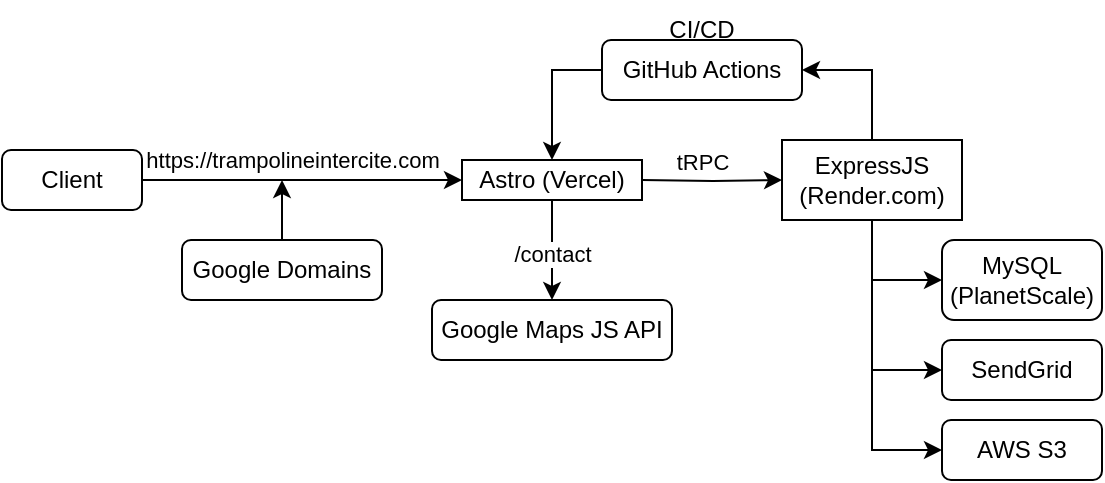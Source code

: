 <mxfile version="20.4.0" type="device"><diagram id="rO8_3sUU8VijhXjaB0Oa" name="Page-1"><mxGraphModel dx="985" dy="603" grid="1" gridSize="10" guides="1" tooltips="1" connect="1" arrows="1" fold="1" page="1" pageScale="1" pageWidth="827" pageHeight="1169" math="0" shadow="0"><root><mxCell id="0"/><mxCell id="1" parent="0"/><mxCell id="lFnFCqlpk62FuxMaXbhQ-1" value="Astro (Vercel)" style="rounded=0;whiteSpace=wrap;html=1;" vertex="1" parent="1"><mxGeometry x="369" y="180" width="90" height="20" as="geometry"/></mxCell><mxCell id="lFnFCqlpk62FuxMaXbhQ-2" style="edgeStyle=orthogonalEdgeStyle;rounded=0;orthogonalLoop=1;jettySize=auto;html=1;entryX=0.5;entryY=0;entryDx=0;entryDy=0;exitX=0.5;exitY=1;exitDx=0;exitDy=0;" edge="1" parent="1" source="lFnFCqlpk62FuxMaXbhQ-1" target="lFnFCqlpk62FuxMaXbhQ-13"><mxGeometry relative="1" as="geometry"><mxPoint x="409" y="240" as="sourcePoint"/></mxGeometry></mxCell><mxCell id="lFnFCqlpk62FuxMaXbhQ-3" value="/contact" style="edgeLabel;html=1;align=center;verticalAlign=middle;resizable=0;points=[];" vertex="1" connectable="0" parent="lFnFCqlpk62FuxMaXbhQ-2"><mxGeometry x="-0.227" relative="1" as="geometry"><mxPoint y="7" as="offset"/></mxGeometry></mxCell><mxCell id="lFnFCqlpk62FuxMaXbhQ-10" style="edgeStyle=orthogonalEdgeStyle;rounded=0;orthogonalLoop=1;jettySize=auto;html=1;entryX=0;entryY=0.5;entryDx=0;entryDy=0;" edge="1" parent="1" source="lFnFCqlpk62FuxMaXbhQ-12" target="lFnFCqlpk62FuxMaXbhQ-1"><mxGeometry relative="1" as="geometry"/></mxCell><mxCell id="lFnFCqlpk62FuxMaXbhQ-11" value="https://trampolineintercite.com" style="edgeLabel;html=1;align=center;verticalAlign=middle;resizable=0;points=[];" vertex="1" connectable="0" parent="lFnFCqlpk62FuxMaXbhQ-10"><mxGeometry x="-0.35" y="1" relative="1" as="geometry"><mxPoint x="23" y="-9" as="offset"/></mxGeometry></mxCell><mxCell id="lFnFCqlpk62FuxMaXbhQ-12" value="Client" style="rounded=1;whiteSpace=wrap;html=1;" vertex="1" parent="1"><mxGeometry x="139" y="175" width="70" height="30" as="geometry"/></mxCell><mxCell id="lFnFCqlpk62FuxMaXbhQ-13" value="Google Maps JS API" style="rounded=1;whiteSpace=wrap;html=1;" vertex="1" parent="1"><mxGeometry x="354" y="250" width="120" height="30" as="geometry"/></mxCell><mxCell id="lFnFCqlpk62FuxMaXbhQ-14" value="SendGrid" style="rounded=1;whiteSpace=wrap;html=1;" vertex="1" parent="1"><mxGeometry x="609" y="270" width="80" height="30" as="geometry"/></mxCell><mxCell id="lFnFCqlpk62FuxMaXbhQ-15" value="MySQL&lt;br&gt;(PlanetScale)" style="rounded=1;whiteSpace=wrap;html=1;" vertex="1" parent="1"><mxGeometry x="609" y="220" width="80" height="40" as="geometry"/></mxCell><mxCell id="lFnFCqlpk62FuxMaXbhQ-16" style="edgeStyle=orthogonalEdgeStyle;rounded=0;orthogonalLoop=1;jettySize=auto;html=1;" edge="1" parent="1" source="lFnFCqlpk62FuxMaXbhQ-17"><mxGeometry relative="1" as="geometry"><mxPoint x="279" y="190" as="targetPoint"/></mxGeometry></mxCell><mxCell id="lFnFCqlpk62FuxMaXbhQ-17" value="Google Domains" style="rounded=1;whiteSpace=wrap;html=1;" vertex="1" parent="1"><mxGeometry x="229" y="220" width="100" height="30" as="geometry"/></mxCell><mxCell id="lFnFCqlpk62FuxMaXbhQ-29" style="edgeStyle=orthogonalEdgeStyle;rounded=0;orthogonalLoop=1;jettySize=auto;html=1;exitX=0.5;exitY=0;exitDx=0;exitDy=0;entryX=1;entryY=0.5;entryDx=0;entryDy=0;" edge="1" parent="1" source="lFnFCqlpk62FuxMaXbhQ-18" target="lFnFCqlpk62FuxMaXbhQ-28"><mxGeometry relative="1" as="geometry"/></mxCell><mxCell id="lFnFCqlpk62FuxMaXbhQ-32" style="edgeStyle=orthogonalEdgeStyle;rounded=0;orthogonalLoop=1;jettySize=auto;html=1;entryX=0;entryY=0.5;entryDx=0;entryDy=0;" edge="1" parent="1" source="lFnFCqlpk62FuxMaXbhQ-18" target="lFnFCqlpk62FuxMaXbhQ-15"><mxGeometry relative="1" as="geometry"/></mxCell><mxCell id="lFnFCqlpk62FuxMaXbhQ-33" style="edgeStyle=orthogonalEdgeStyle;rounded=0;orthogonalLoop=1;jettySize=auto;html=1;exitX=0.5;exitY=1;exitDx=0;exitDy=0;entryX=0;entryY=0.5;entryDx=0;entryDy=0;" edge="1" parent="1" source="lFnFCqlpk62FuxMaXbhQ-18" target="lFnFCqlpk62FuxMaXbhQ-14"><mxGeometry relative="1" as="geometry"/></mxCell><mxCell id="lFnFCqlpk62FuxMaXbhQ-34" style="edgeStyle=orthogonalEdgeStyle;rounded=0;orthogonalLoop=1;jettySize=auto;html=1;exitX=0.5;exitY=1;exitDx=0;exitDy=0;entryX=0;entryY=0.5;entryDx=0;entryDy=0;" edge="1" parent="1" source="lFnFCqlpk62FuxMaXbhQ-18" target="lFnFCqlpk62FuxMaXbhQ-21"><mxGeometry relative="1" as="geometry"/></mxCell><mxCell id="lFnFCqlpk62FuxMaXbhQ-18" value="ExpressJS (Render.com)" style="rounded=0;whiteSpace=wrap;html=1;" vertex="1" parent="1"><mxGeometry x="529" y="170" width="90" height="40" as="geometry"/></mxCell><mxCell id="lFnFCqlpk62FuxMaXbhQ-19" style="edgeStyle=orthogonalEdgeStyle;rounded=0;orthogonalLoop=1;jettySize=auto;html=1;entryX=0;entryY=0.5;entryDx=0;entryDy=0;" edge="1" parent="1" target="lFnFCqlpk62FuxMaXbhQ-18"><mxGeometry relative="1" as="geometry"><mxPoint x="459" y="190" as="sourcePoint"/><mxPoint x="379" y="200" as="targetPoint"/></mxGeometry></mxCell><mxCell id="lFnFCqlpk62FuxMaXbhQ-20" value="tRPC" style="edgeLabel;html=1;align=center;verticalAlign=middle;resizable=0;points=[];" vertex="1" connectable="0" parent="lFnFCqlpk62FuxMaXbhQ-19"><mxGeometry x="-0.35" y="1" relative="1" as="geometry"><mxPoint x="7" y="-9" as="offset"/></mxGeometry></mxCell><mxCell id="lFnFCqlpk62FuxMaXbhQ-21" value="AWS S3" style="rounded=1;whiteSpace=wrap;html=1;" vertex="1" parent="1"><mxGeometry x="609" y="310" width="80" height="30" as="geometry"/></mxCell><mxCell id="lFnFCqlpk62FuxMaXbhQ-30" style="edgeStyle=orthogonalEdgeStyle;rounded=0;orthogonalLoop=1;jettySize=auto;html=1;exitX=0;exitY=0.5;exitDx=0;exitDy=0;entryX=0.5;entryY=0;entryDx=0;entryDy=0;" edge="1" parent="1" source="lFnFCqlpk62FuxMaXbhQ-28" target="lFnFCqlpk62FuxMaXbhQ-1"><mxGeometry relative="1" as="geometry"/></mxCell><mxCell id="lFnFCqlpk62FuxMaXbhQ-28" value="GitHub Actions" style="rounded=1;whiteSpace=wrap;html=1;" vertex="1" parent="1"><mxGeometry x="439" y="120" width="100" height="30" as="geometry"/></mxCell><mxCell id="lFnFCqlpk62FuxMaXbhQ-31" value="CI/CD" style="text;html=1;strokeColor=none;fillColor=none;align=center;verticalAlign=middle;whiteSpace=wrap;rounded=0;" vertex="1" parent="1"><mxGeometry x="439" y="100" width="100" height="30" as="geometry"/></mxCell></root></mxGraphModel></diagram></mxfile>